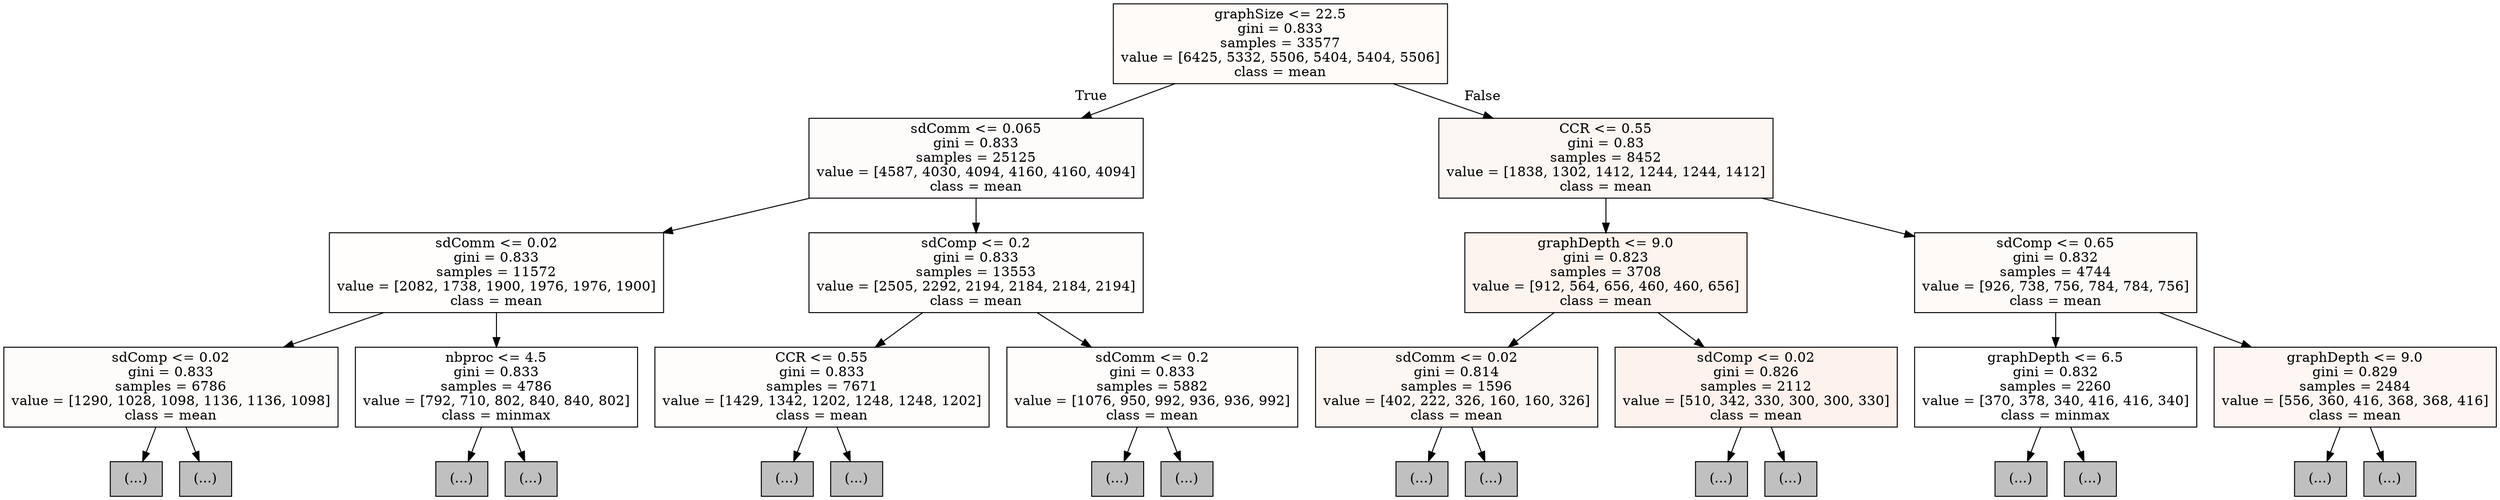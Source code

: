 digraph Tree {
node [shape=box, style="filled", color="black"] ;
0 [label="graphSize <= 22.5\ngini = 0.833\nsamples = 33577\nvalue = [6425, 5332, 5506, 5404, 5404, 5506]\nclass = mean", fillcolor="#fefbf9"] ;
1 [label="sdComm <= 0.065\ngini = 0.833\nsamples = 25125\nvalue = [4587, 4030, 4094, 4160, 4160, 4094]\nclass = mean", fillcolor="#fefcfb"] ;
0 -> 1 [labeldistance=2.5, labelangle=45, headlabel="True"] ;
2 [label="sdComm <= 0.02\ngini = 0.833\nsamples = 11572\nvalue = [2082, 1738, 1900, 1976, 1976, 1900]\nclass = mean", fillcolor="#fffefd"] ;
1 -> 2 ;
3 [label="sdComp <= 0.02\ngini = 0.833\nsamples = 6786\nvalue = [1290, 1028, 1098, 1136, 1136, 1098]\nclass = mean", fillcolor="#fefcfa"] ;
2 -> 3 ;
4 [label="(...)", fillcolor="#C0C0C0"] ;
3 -> 4 ;
11 [label="(...)", fillcolor="#C0C0C0"] ;
3 -> 11 ;
26 [label="nbproc <= 4.5\ngini = 0.833\nsamples = 4786\nvalue = [792, 710, 802, 840, 840, 802]\nclass = minmax", fillcolor="#ffffff"] ;
2 -> 26 ;
27 [label="(...)", fillcolor="#C0C0C0"] ;
26 -> 27 ;
38 [label="(...)", fillcolor="#C0C0C0"] ;
26 -> 38 ;
49 [label="sdComp <= 0.2\ngini = 0.833\nsamples = 13553\nvalue = [2505, 2292, 2194, 2184, 2184, 2194]\nclass = mean", fillcolor="#fffdfb"] ;
1 -> 49 ;
50 [label="CCR <= 0.55\ngini = 0.833\nsamples = 7671\nvalue = [1429, 1342, 1202, 1248, 1248, 1202]\nclass = mean", fillcolor="#fffdfc"] ;
49 -> 50 ;
51 [label="(...)", fillcolor="#C0C0C0"] ;
50 -> 51 ;
74 [label="(...)", fillcolor="#C0C0C0"] ;
50 -> 74 ;
97 [label="sdComm <= 0.2\ngini = 0.833\nsamples = 5882\nvalue = [1076, 950, 992, 936, 936, 992]\nclass = mean", fillcolor="#fffdfc"] ;
49 -> 97 ;
98 [label="(...)", fillcolor="#C0C0C0"] ;
97 -> 98 ;
113 [label="(...)", fillcolor="#C0C0C0"] ;
97 -> 113 ;
176 [label="CCR <= 0.55\ngini = 0.83\nsamples = 8452\nvalue = [1838, 1302, 1412, 1244, 1244, 1412]\nclass = mean", fillcolor="#fdf7f3"] ;
0 -> 176 [labeldistance=2.5, labelangle=-45, headlabel="False"] ;
177 [label="graphDepth <= 9.0\ngini = 0.823\nsamples = 3708\nvalue = [912, 564, 656, 460, 460, 656]\nclass = mean", fillcolor="#fdf4ee"] ;
176 -> 177 ;
178 [label="sdComm <= 0.02\ngini = 0.814\nsamples = 1596\nvalue = [402, 222, 326, 160, 160, 326]\nclass = mean", fillcolor="#fdf7f3"] ;
177 -> 178 ;
179 [label="(...)", fillcolor="#C0C0C0"] ;
178 -> 179 ;
200 [label="(...)", fillcolor="#C0C0C0"] ;
178 -> 200 ;
243 [label="sdComp <= 0.02\ngini = 0.826\nsamples = 2112\nvalue = [510, 342, 330, 300, 300, 330]\nclass = mean", fillcolor="#fdf3ec"] ;
177 -> 243 ;
244 [label="(...)", fillcolor="#C0C0C0"] ;
243 -> 244 ;
277 [label="(...)", fillcolor="#C0C0C0"] ;
243 -> 277 ;
356 [label="sdComp <= 0.65\ngini = 0.832\nsamples = 4744\nvalue = [926, 738, 756, 784, 784, 756]\nclass = mean", fillcolor="#fefaf8"] ;
176 -> 356 ;
357 [label="graphDepth <= 6.5\ngini = 0.832\nsamples = 2260\nvalue = [370, 378, 340, 416, 416, 340]\nclass = minmax", fillcolor="#ffffff"] ;
356 -> 357 ;
358 [label="(...)", fillcolor="#C0C0C0"] ;
357 -> 358 ;
381 [label="(...)", fillcolor="#C0C0C0"] ;
357 -> 381 ;
478 [label="graphDepth <= 9.0\ngini = 0.829\nsamples = 2484\nvalue = [556, 360, 416, 368, 368, 416]\nclass = mean", fillcolor="#fdf6f2"] ;
356 -> 478 ;
479 [label="(...)", fillcolor="#C0C0C0"] ;
478 -> 479 ;
494 [label="(...)", fillcolor="#C0C0C0"] ;
478 -> 494 ;
}